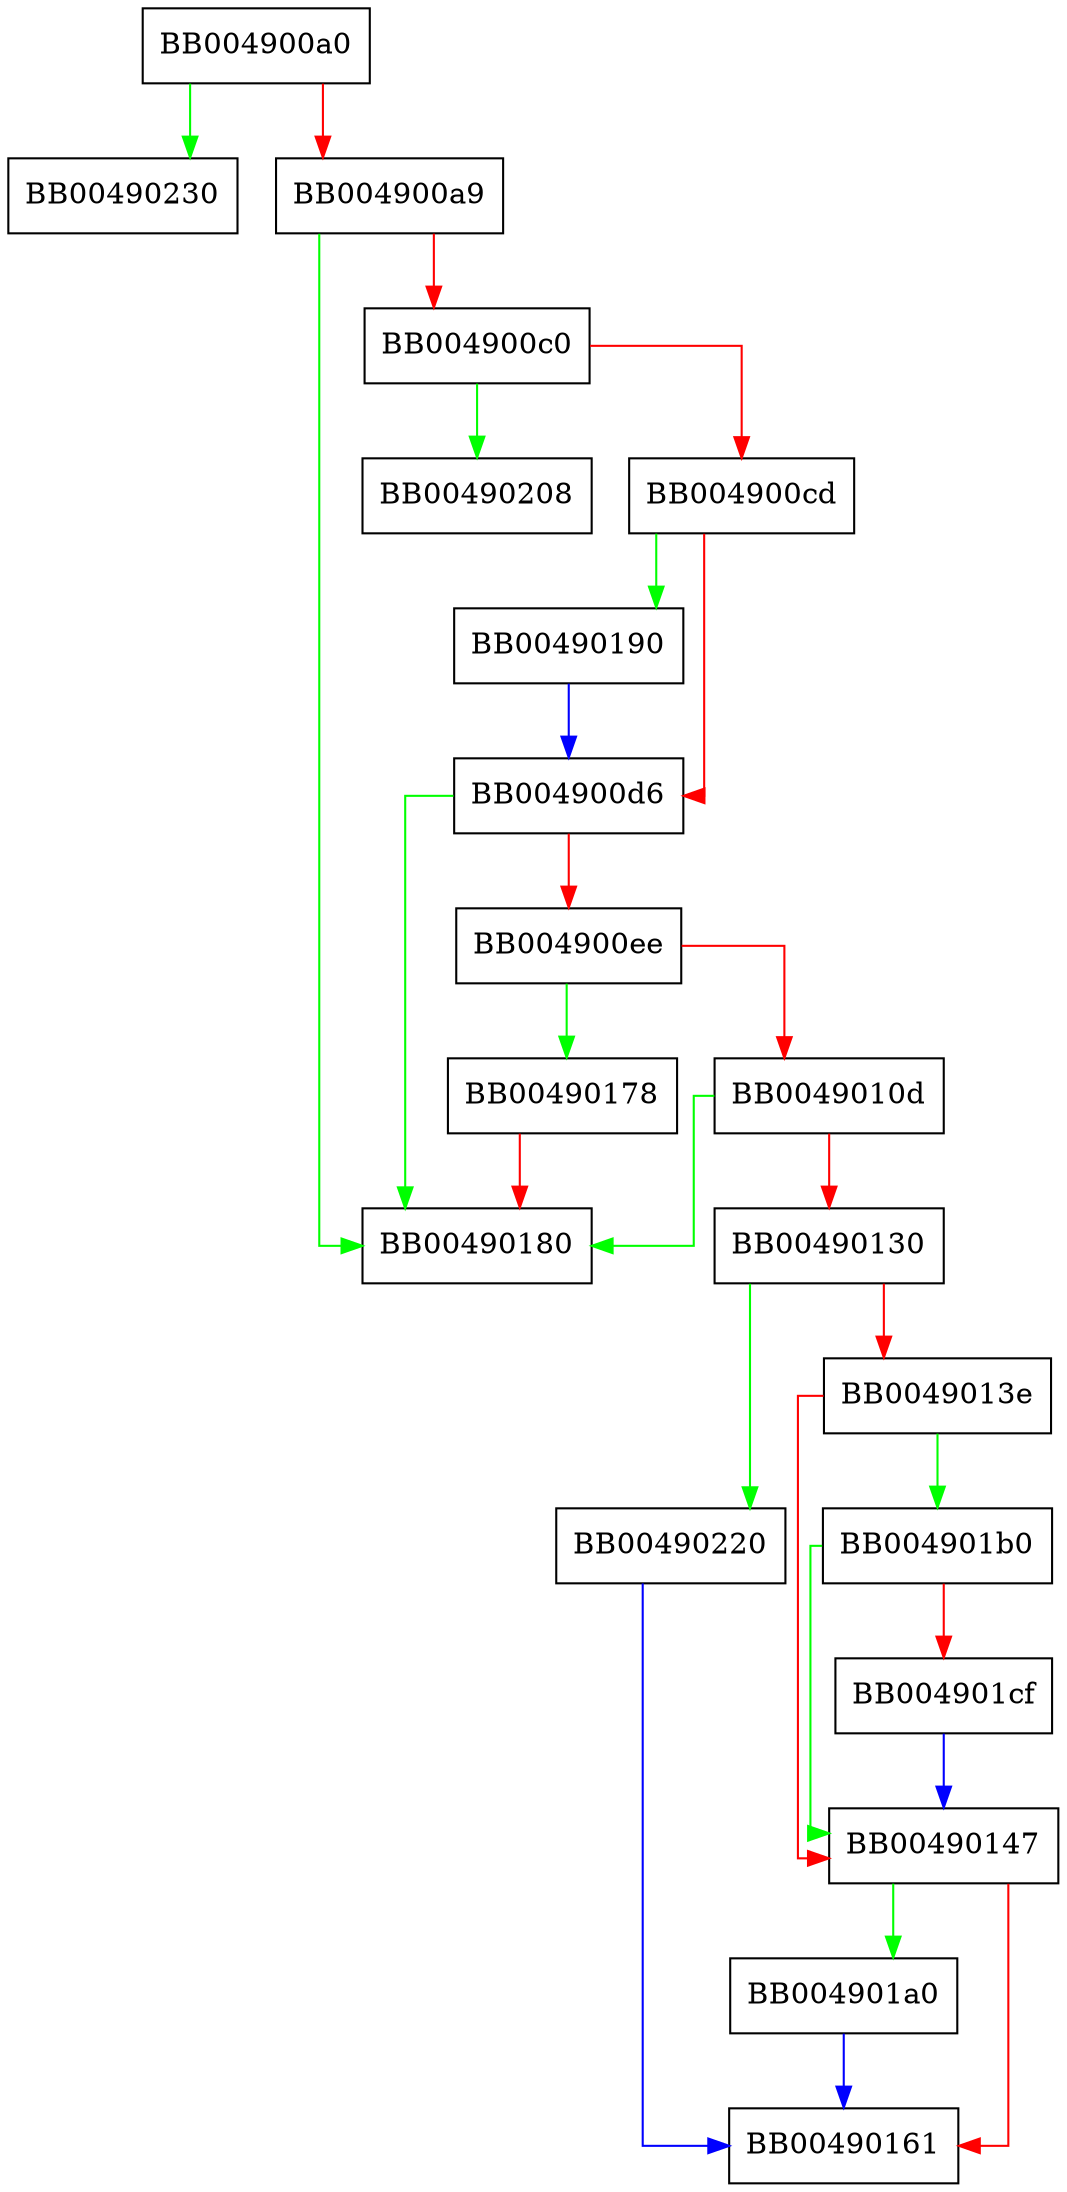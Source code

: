 digraph SSL_set_SSL_CTX {
  node [shape="box"];
  graph [splines=ortho];
  BB004900a0 -> BB00490230 [color="green"];
  BB004900a0 -> BB004900a9 [color="red"];
  BB004900a9 -> BB00490180 [color="green"];
  BB004900a9 -> BB004900c0 [color="red"];
  BB004900c0 -> BB00490208 [color="green"];
  BB004900c0 -> BB004900cd [color="red"];
  BB004900cd -> BB00490190 [color="green"];
  BB004900cd -> BB004900d6 [color="red"];
  BB004900d6 -> BB00490180 [color="green"];
  BB004900d6 -> BB004900ee [color="red"];
  BB004900ee -> BB00490178 [color="green"];
  BB004900ee -> BB0049010d [color="red"];
  BB0049010d -> BB00490180 [color="green"];
  BB0049010d -> BB00490130 [color="red"];
  BB00490130 -> BB00490220 [color="green"];
  BB00490130 -> BB0049013e [color="red"];
  BB0049013e -> BB004901b0 [color="green"];
  BB0049013e -> BB00490147 [color="red"];
  BB00490147 -> BB004901a0 [color="green"];
  BB00490147 -> BB00490161 [color="red"];
  BB00490178 -> BB00490180 [color="red"];
  BB00490190 -> BB004900d6 [color="blue"];
  BB004901a0 -> BB00490161 [color="blue"];
  BB004901b0 -> BB00490147 [color="green"];
  BB004901b0 -> BB004901cf [color="red"];
  BB004901cf -> BB00490147 [color="blue"];
  BB00490220 -> BB00490161 [color="blue"];
}